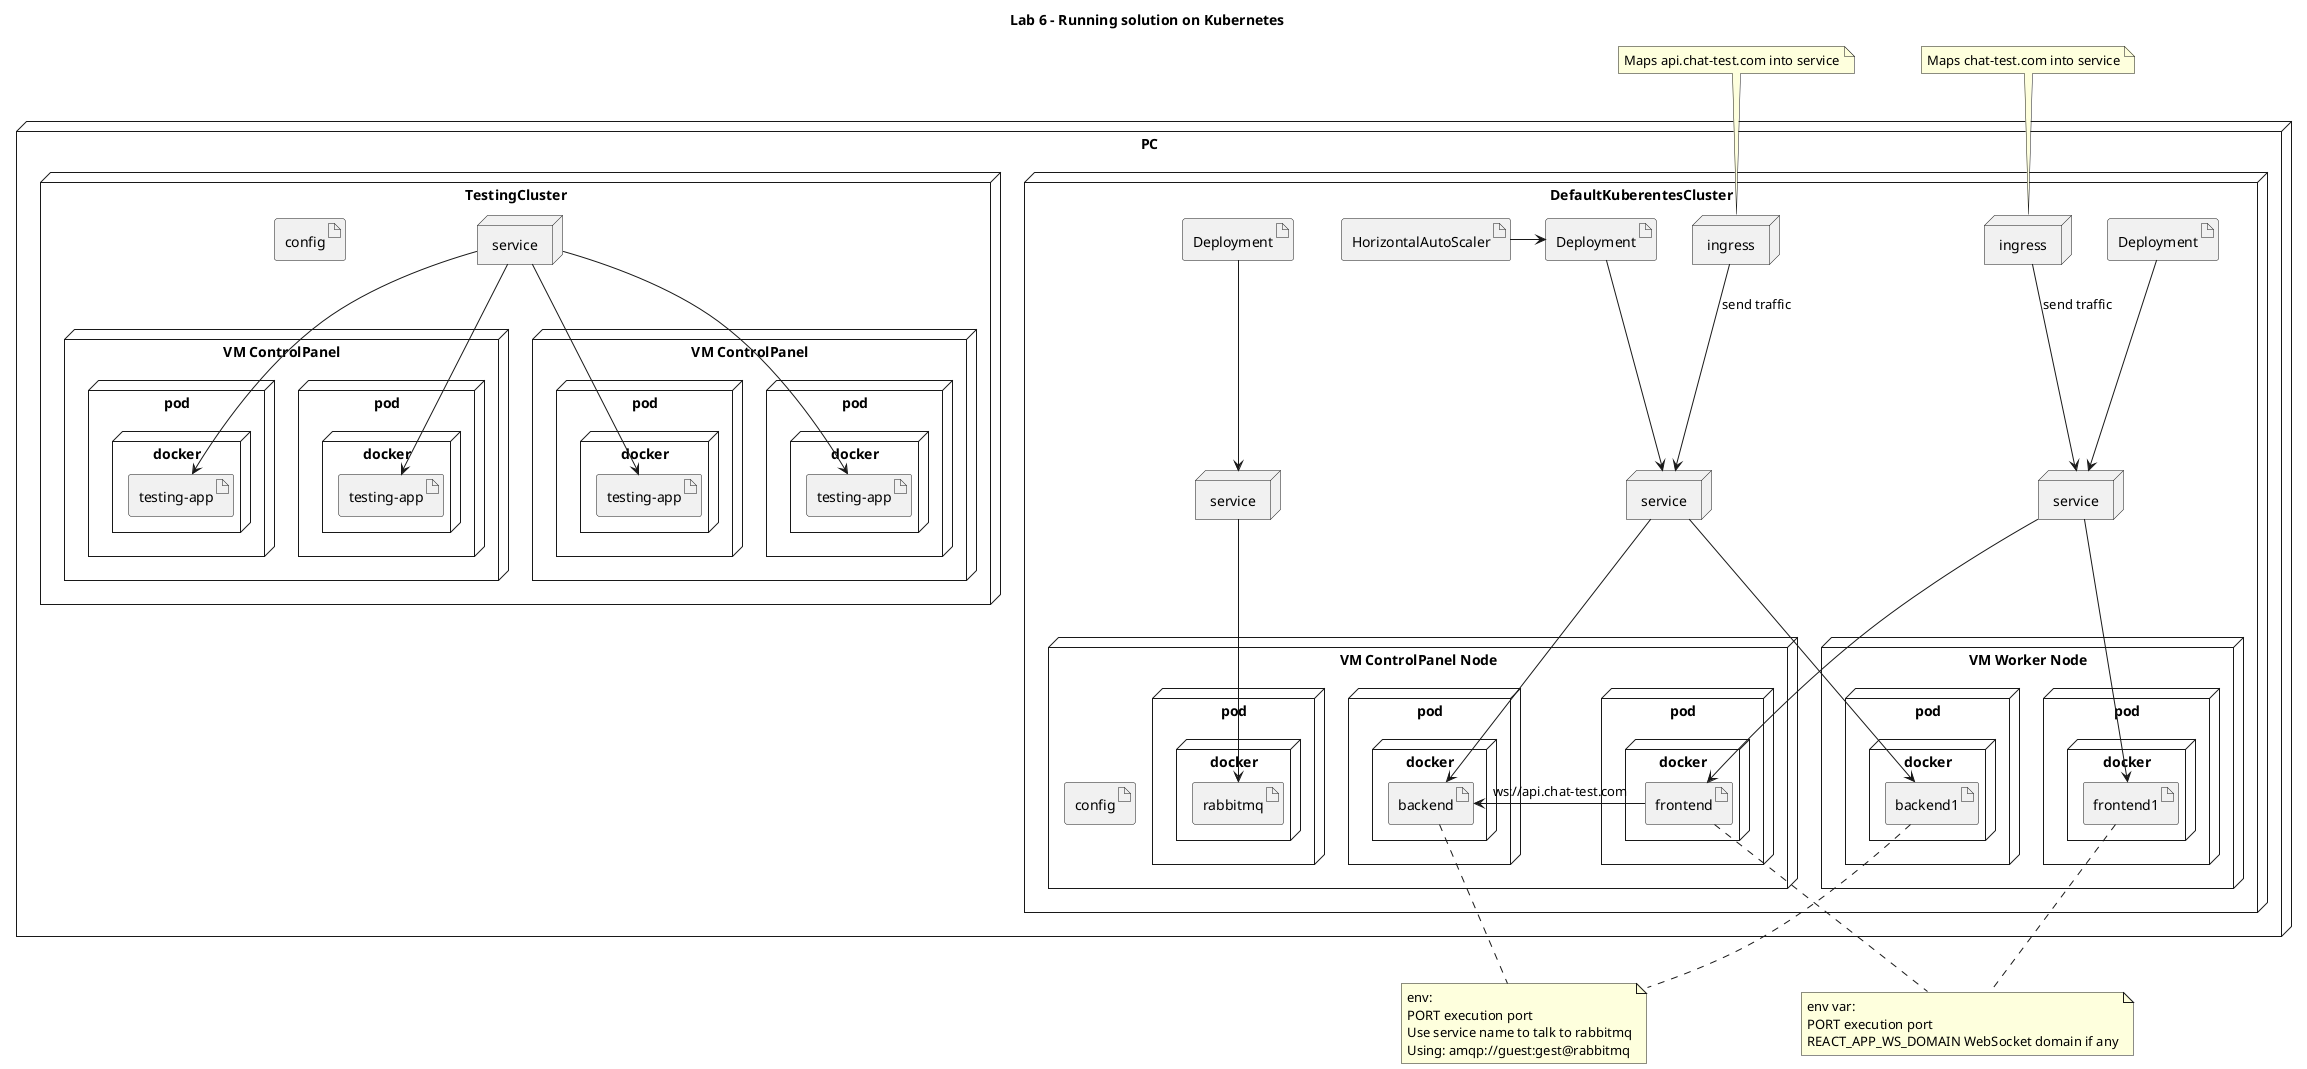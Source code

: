 @startuml
title "Lab 6 - Running solution on Kubernetes"
node PC {

    node DefaultKuberentesCluster{

        node ingress as IngressFrontend { 
        } 

        node ingress as IngressBackend{
        }

        artifact HorizontalAutoScaler as HASBackend

        artifact Deployment as DeploymentBackend

        node service as ServiceFrontend{
        }

        artifact Deployment as DeploymentFrontend

        node service as ServiceBackend{
        }

        artifact Deployment as DeploymentBroker

        node service as ServiceBroker{
        }

        node "VM ControlPanel Node"  as MinikubeNode{
            artifact config as ConfigApp

            node pod as BackendPod {
                node docker as BackendDocker{
                    artifact backend
                }
            }
            node pod as FrontendPod{
                node docker as FrontDocker{
                    artifact frontend
                }
            }
            node pod as RabbitMQPod {
                node docker as RabbitMQDocker{
                    artifact rabbitmq
                }
            }
        }
        node "VM Worker Node" as MinikubeNode1{
            node pod as BackendPod1{
                node docker as BackendDocker1{
                    artifact backend1
                }
            }
            node pod as FrontendPod1{
                node docker as FrontDocker1{
                    artifact frontend1
                }
            }
        }
    }

    node TestingCluster {
        node service as ServiceTest 
        artifact config as ConfigTestApp
        node "VM ControlPanel" as TestingProfile1{
            node pod as TestingPod1{
                node docker as TestingDocker1{
                    artifact "testing-app" as testingapp1
                }
            }
            node pod as TestingPod2{
                node docker as TestingDocker2{
                    artifact "testing-app" as testingapp2
                }
            }
        }


        node "VM ControlPanel" as TestingProfile2{
            node pod as TestingPod3{
                node docker as TestingDocker3{
                    artifact "testing-app" as testingapp3
                }
            }
            node pod as TestingPod4{
                node docker as TestingDocker4{
                    artifact "testing-app" as testingapp4
                }
            }
        }
    }
}

IngressFrontend --> ServiceFrontend: send traffic
IngressBackend --> ServiceBackend: send traffic

HASBackend -> DeploymentBackend
DeploymentBackend --> ServiceBackend

ServiceBackend --> backend
ServiceBackend --> backend1

DeploymentFrontend --> ServiceFrontend

ServiceFrontend --> frontend
ServiceFrontend --> frontend1

DeploymentBroker --> ServiceBroker
ServiceBroker --> rabbitmq

frontend -> backend: ws://api.chat-test.com

note top of IngressBackend
Maps api.chat-test.com into service
endnote

note top of IngressFrontend
Maps chat-test.com into service
endnote


note "env:\nPORT execution port\nUse service name to talk to rabbitmq\nUsing: amqp://guest:gest@rabbitmq" as backend_note

backend .. backend_note
backend1 .. backend_note

note "env var:\nPORT execution port\nREACT_APP_WS_DOMAIN WebSocket domain if any" as frontend_note

frontend .. frontend_note
frontend1 .. frontend_note

ServiceTest --> testingapp1
ServiceTest --> testingapp2
ServiceTest --> testingapp3
ServiceTest --> testingapp4

@enduml
